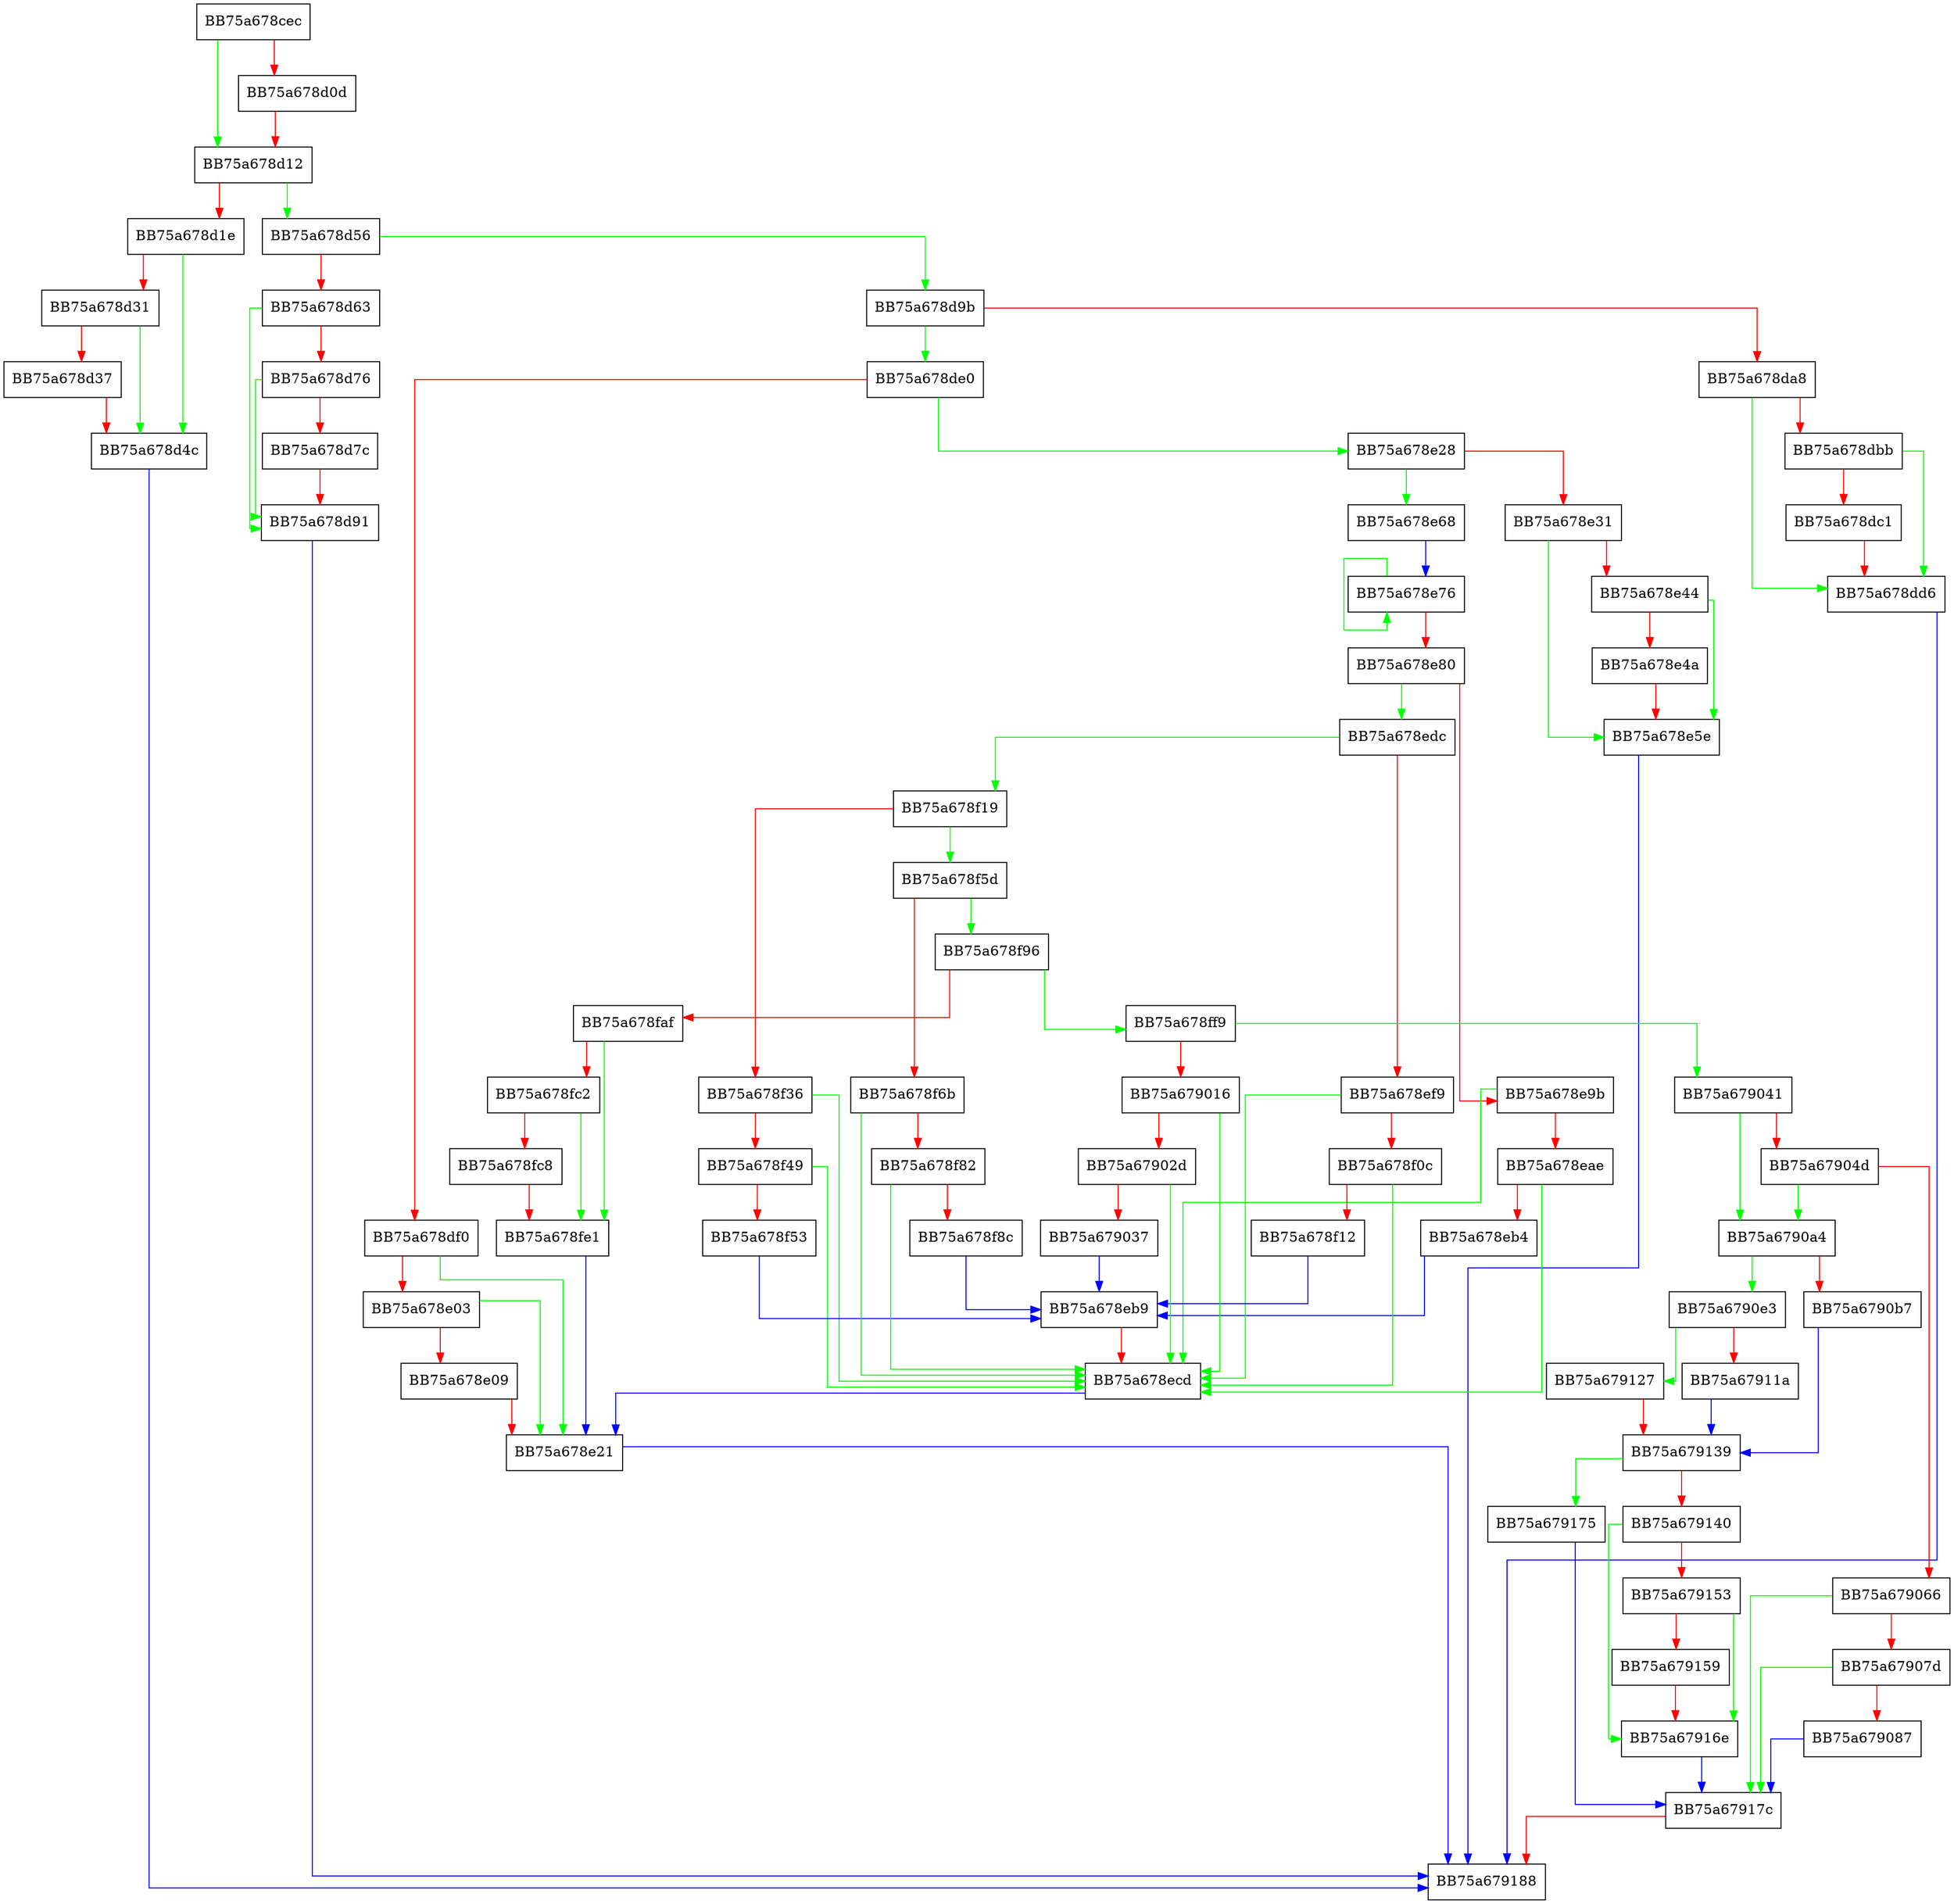 digraph StartMpEngine {
  node [shape="box"];
  graph [splines=ortho];
  BB75a678cec -> BB75a678d12 [color="green"];
  BB75a678cec -> BB75a678d0d [color="red"];
  BB75a678d0d -> BB75a678d12 [color="red"];
  BB75a678d12 -> BB75a678d56 [color="green"];
  BB75a678d12 -> BB75a678d1e [color="red"];
  BB75a678d1e -> BB75a678d4c [color="green"];
  BB75a678d1e -> BB75a678d31 [color="red"];
  BB75a678d31 -> BB75a678d4c [color="green"];
  BB75a678d31 -> BB75a678d37 [color="red"];
  BB75a678d37 -> BB75a678d4c [color="red"];
  BB75a678d4c -> BB75a679188 [color="blue"];
  BB75a678d56 -> BB75a678d9b [color="green"];
  BB75a678d56 -> BB75a678d63 [color="red"];
  BB75a678d63 -> BB75a678d91 [color="green"];
  BB75a678d63 -> BB75a678d76 [color="red"];
  BB75a678d76 -> BB75a678d91 [color="green"];
  BB75a678d76 -> BB75a678d7c [color="red"];
  BB75a678d7c -> BB75a678d91 [color="red"];
  BB75a678d91 -> BB75a679188 [color="blue"];
  BB75a678d9b -> BB75a678de0 [color="green"];
  BB75a678d9b -> BB75a678da8 [color="red"];
  BB75a678da8 -> BB75a678dd6 [color="green"];
  BB75a678da8 -> BB75a678dbb [color="red"];
  BB75a678dbb -> BB75a678dd6 [color="green"];
  BB75a678dbb -> BB75a678dc1 [color="red"];
  BB75a678dc1 -> BB75a678dd6 [color="red"];
  BB75a678dd6 -> BB75a679188 [color="blue"];
  BB75a678de0 -> BB75a678e28 [color="green"];
  BB75a678de0 -> BB75a678df0 [color="red"];
  BB75a678df0 -> BB75a678e21 [color="green"];
  BB75a678df0 -> BB75a678e03 [color="red"];
  BB75a678e03 -> BB75a678e21 [color="green"];
  BB75a678e03 -> BB75a678e09 [color="red"];
  BB75a678e09 -> BB75a678e21 [color="red"];
  BB75a678e21 -> BB75a679188 [color="blue"];
  BB75a678e28 -> BB75a678e68 [color="green"];
  BB75a678e28 -> BB75a678e31 [color="red"];
  BB75a678e31 -> BB75a678e5e [color="green"];
  BB75a678e31 -> BB75a678e44 [color="red"];
  BB75a678e44 -> BB75a678e5e [color="green"];
  BB75a678e44 -> BB75a678e4a [color="red"];
  BB75a678e4a -> BB75a678e5e [color="red"];
  BB75a678e5e -> BB75a679188 [color="blue"];
  BB75a678e68 -> BB75a678e76 [color="blue"];
  BB75a678e76 -> BB75a678e76 [color="green"];
  BB75a678e76 -> BB75a678e80 [color="red"];
  BB75a678e80 -> BB75a678edc [color="green"];
  BB75a678e80 -> BB75a678e9b [color="red"];
  BB75a678e9b -> BB75a678ecd [color="green"];
  BB75a678e9b -> BB75a678eae [color="red"];
  BB75a678eae -> BB75a678ecd [color="green"];
  BB75a678eae -> BB75a678eb4 [color="red"];
  BB75a678eb4 -> BB75a678eb9 [color="blue"];
  BB75a678eb9 -> BB75a678ecd [color="red"];
  BB75a678ecd -> BB75a678e21 [color="blue"];
  BB75a678edc -> BB75a678f19 [color="green"];
  BB75a678edc -> BB75a678ef9 [color="red"];
  BB75a678ef9 -> BB75a678ecd [color="green"];
  BB75a678ef9 -> BB75a678f0c [color="red"];
  BB75a678f0c -> BB75a678ecd [color="green"];
  BB75a678f0c -> BB75a678f12 [color="red"];
  BB75a678f12 -> BB75a678eb9 [color="blue"];
  BB75a678f19 -> BB75a678f5d [color="green"];
  BB75a678f19 -> BB75a678f36 [color="red"];
  BB75a678f36 -> BB75a678ecd [color="green"];
  BB75a678f36 -> BB75a678f49 [color="red"];
  BB75a678f49 -> BB75a678ecd [color="green"];
  BB75a678f49 -> BB75a678f53 [color="red"];
  BB75a678f53 -> BB75a678eb9 [color="blue"];
  BB75a678f5d -> BB75a678f96 [color="green"];
  BB75a678f5d -> BB75a678f6b [color="red"];
  BB75a678f6b -> BB75a678ecd [color="green"];
  BB75a678f6b -> BB75a678f82 [color="red"];
  BB75a678f82 -> BB75a678ecd [color="green"];
  BB75a678f82 -> BB75a678f8c [color="red"];
  BB75a678f8c -> BB75a678eb9 [color="blue"];
  BB75a678f96 -> BB75a678ff9 [color="green"];
  BB75a678f96 -> BB75a678faf [color="red"];
  BB75a678faf -> BB75a678fe1 [color="green"];
  BB75a678faf -> BB75a678fc2 [color="red"];
  BB75a678fc2 -> BB75a678fe1 [color="green"];
  BB75a678fc2 -> BB75a678fc8 [color="red"];
  BB75a678fc8 -> BB75a678fe1 [color="red"];
  BB75a678fe1 -> BB75a678e21 [color="blue"];
  BB75a678ff9 -> BB75a679041 [color="green"];
  BB75a678ff9 -> BB75a679016 [color="red"];
  BB75a679016 -> BB75a678ecd [color="green"];
  BB75a679016 -> BB75a67902d [color="red"];
  BB75a67902d -> BB75a678ecd [color="green"];
  BB75a67902d -> BB75a679037 [color="red"];
  BB75a679037 -> BB75a678eb9 [color="blue"];
  BB75a679041 -> BB75a6790a4 [color="green"];
  BB75a679041 -> BB75a67904d [color="red"];
  BB75a67904d -> BB75a6790a4 [color="green"];
  BB75a67904d -> BB75a679066 [color="red"];
  BB75a679066 -> BB75a67917c [color="green"];
  BB75a679066 -> BB75a67907d [color="red"];
  BB75a67907d -> BB75a67917c [color="green"];
  BB75a67907d -> BB75a679087 [color="red"];
  BB75a679087 -> BB75a67917c [color="blue"];
  BB75a6790a4 -> BB75a6790e3 [color="green"];
  BB75a6790a4 -> BB75a6790b7 [color="red"];
  BB75a6790b7 -> BB75a679139 [color="blue"];
  BB75a6790e3 -> BB75a679127 [color="green"];
  BB75a6790e3 -> BB75a67911a [color="red"];
  BB75a67911a -> BB75a679139 [color="blue"];
  BB75a679127 -> BB75a679139 [color="red"];
  BB75a679139 -> BB75a679175 [color="green"];
  BB75a679139 -> BB75a679140 [color="red"];
  BB75a679140 -> BB75a67916e [color="green"];
  BB75a679140 -> BB75a679153 [color="red"];
  BB75a679153 -> BB75a67916e [color="green"];
  BB75a679153 -> BB75a679159 [color="red"];
  BB75a679159 -> BB75a67916e [color="red"];
  BB75a67916e -> BB75a67917c [color="blue"];
  BB75a679175 -> BB75a67917c [color="blue"];
  BB75a67917c -> BB75a679188 [color="red"];
}